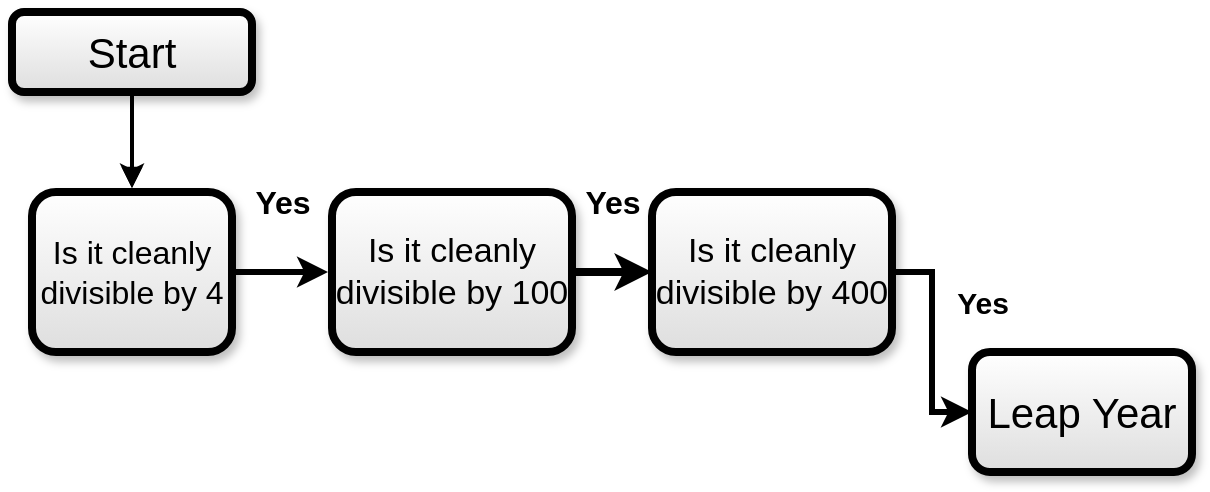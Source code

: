 <mxfile version="21.3.7" type="github">
  <diagram id="C5RBs43oDa-KdzZeNtuy" name="Page-1">
    <mxGraphModel dx="765" dy="393" grid="1" gridSize="10" guides="1" tooltips="1" connect="1" arrows="1" fold="1" page="1" pageScale="1" pageWidth="827" pageHeight="1169" math="0" shadow="0">
      <root>
        <mxCell id="WIyWlLk6GJQsqaUBKTNV-0" />
        <mxCell id="WIyWlLk6GJQsqaUBKTNV-1" parent="WIyWlLk6GJQsqaUBKTNV-0" />
        <mxCell id="WIyWlLk6GJQsqaUBKTNV-2" value="" style="rounded=0;html=1;jettySize=auto;orthogonalLoop=1;fontSize=11;endArrow=block;endFill=0;endSize=8;strokeWidth=1;shadow=0;labelBackgroundColor=none;edgeStyle=orthogonalEdgeStyle;" parent="WIyWlLk6GJQsqaUBKTNV-1" source="WIyWlLk6GJQsqaUBKTNV-3" target="WIyWlLk6GJQsqaUBKTNV-6" edge="1">
          <mxGeometry relative="1" as="geometry" />
        </mxCell>
        <mxCell id="HvFuIhfEgPKv1cxUFr-t-14" value="" style="edgeStyle=orthogonalEdgeStyle;rounded=0;orthogonalLoop=1;jettySize=auto;html=1;fontSize=15;strokeWidth=2;" edge="1" parent="WIyWlLk6GJQsqaUBKTNV-1" source="WIyWlLk6GJQsqaUBKTNV-3" target="WIyWlLk6GJQsqaUBKTNV-6">
          <mxGeometry relative="1" as="geometry" />
        </mxCell>
        <mxCell id="WIyWlLk6GJQsqaUBKTNV-3" value="Start" style="rounded=1;whiteSpace=wrap;html=1;fontSize=21;glass=0;strokeWidth=4;shadow=1;perimeterSpacing=2;gradientColor=#DEDEDE;" parent="WIyWlLk6GJQsqaUBKTNV-1" vertex="1">
          <mxGeometry x="160" y="80" width="120" height="40" as="geometry" />
        </mxCell>
        <mxCell id="WIyWlLk6GJQsqaUBKTNV-6" value="Is it cleanly divisible by 4" style="rounded=1;whiteSpace=wrap;html=1;fontSize=16;glass=0;strokeWidth=4;shadow=1;perimeterSpacing=2;gradientColor=#DEDEDE;" parent="WIyWlLk6GJQsqaUBKTNV-1" vertex="1">
          <mxGeometry x="170" y="170" width="100" height="80" as="geometry" />
        </mxCell>
        <mxCell id="HvFuIhfEgPKv1cxUFr-t-0" value="" style="edgeStyle=orthogonalEdgeStyle;rounded=0;orthogonalLoop=1;jettySize=auto;html=1;strokeWidth=3;" edge="1" parent="WIyWlLk6GJQsqaUBKTNV-1" source="WIyWlLk6GJQsqaUBKTNV-6" target="WIyWlLk6GJQsqaUBKTNV-7">
          <mxGeometry relative="1" as="geometry">
            <Array as="points">
              <mxPoint x="310" y="210" />
              <mxPoint x="310" y="210" />
            </Array>
          </mxGeometry>
        </mxCell>
        <mxCell id="WIyWlLk6GJQsqaUBKTNV-7" value="Is it cleanly divisible by 100" style="rounded=1;whiteSpace=wrap;html=1;fontSize=17;glass=0;strokeWidth=4;shadow=1;perimeterSpacing=2;gradientColor=#DEDEDE;" parent="WIyWlLk6GJQsqaUBKTNV-1" vertex="1">
          <mxGeometry x="320" y="170" width="120" height="80" as="geometry" />
        </mxCell>
        <mxCell id="HvFuIhfEgPKv1cxUFr-t-1" value="&lt;font style=&quot;font-size: 16px;&quot;&gt;Yes&lt;/font&gt;" style="text;html=1;align=center;verticalAlign=middle;resizable=0;points=[];autosize=1;strokeColor=none;fillColor=none;fontSize=16;fontStyle=1" vertex="1" parent="WIyWlLk6GJQsqaUBKTNV-1">
          <mxGeometry x="270" y="160" width="50" height="30" as="geometry" />
        </mxCell>
        <mxCell id="HvFuIhfEgPKv1cxUFr-t-5" value="" style="edgeStyle=orthogonalEdgeStyle;rounded=0;orthogonalLoop=1;jettySize=auto;html=1;strokeWidth=4;" edge="1" parent="WIyWlLk6GJQsqaUBKTNV-1" source="WIyWlLk6GJQsqaUBKTNV-7">
          <mxGeometry relative="1" as="geometry">
            <mxPoint x="480" y="210" as="targetPoint" />
          </mxGeometry>
        </mxCell>
        <mxCell id="HvFuIhfEgPKv1cxUFr-t-7" value="" style="edgeStyle=orthogonalEdgeStyle;rounded=0;orthogonalLoop=1;jettySize=auto;html=1;strokeWidth=3;" edge="1" parent="WIyWlLk6GJQsqaUBKTNV-1" source="HvFuIhfEgPKv1cxUFr-t-2">
          <mxGeometry relative="1" as="geometry">
            <mxPoint x="640" y="280" as="targetPoint" />
            <Array as="points">
              <mxPoint x="620" y="210" />
              <mxPoint x="620" y="280" />
            </Array>
          </mxGeometry>
        </mxCell>
        <mxCell id="HvFuIhfEgPKv1cxUFr-t-2" value="Is it cleanly divisible by 400" style="rounded=1;whiteSpace=wrap;html=1;fontSize=17;glass=0;strokeWidth=4;shadow=1;perimeterSpacing=2;gradientColor=#DEDEDE;" vertex="1" parent="WIyWlLk6GJQsqaUBKTNV-1">
          <mxGeometry x="480" y="170" width="120" height="80" as="geometry" />
        </mxCell>
        <mxCell id="HvFuIhfEgPKv1cxUFr-t-6" value="Leap Year" style="rounded=1;whiteSpace=wrap;html=1;fontSize=21;glass=0;strokeWidth=4;shadow=1;perimeterSpacing=2;gradientColor=#DEDEDE;" vertex="1" parent="WIyWlLk6GJQsqaUBKTNV-1">
          <mxGeometry x="640" y="250" width="110" height="60" as="geometry" />
        </mxCell>
        <mxCell id="HvFuIhfEgPKv1cxUFr-t-10" value="Yes" style="text;html=1;align=center;verticalAlign=middle;resizable=0;points=[];autosize=1;strokeColor=none;fillColor=none;fontSize=15;fontStyle=1" vertex="1" parent="WIyWlLk6GJQsqaUBKTNV-1">
          <mxGeometry x="620" y="210" width="50" height="30" as="geometry" />
        </mxCell>
        <mxCell id="HvFuIhfEgPKv1cxUFr-t-11" value="Yes" style="text;html=1;align=center;verticalAlign=middle;resizable=0;points=[];autosize=1;strokeColor=none;fillColor=none;fontSize=16;fontStyle=1" vertex="1" parent="WIyWlLk6GJQsqaUBKTNV-1">
          <mxGeometry x="435" y="160" width="50" height="30" as="geometry" />
        </mxCell>
      </root>
    </mxGraphModel>
  </diagram>
</mxfile>
